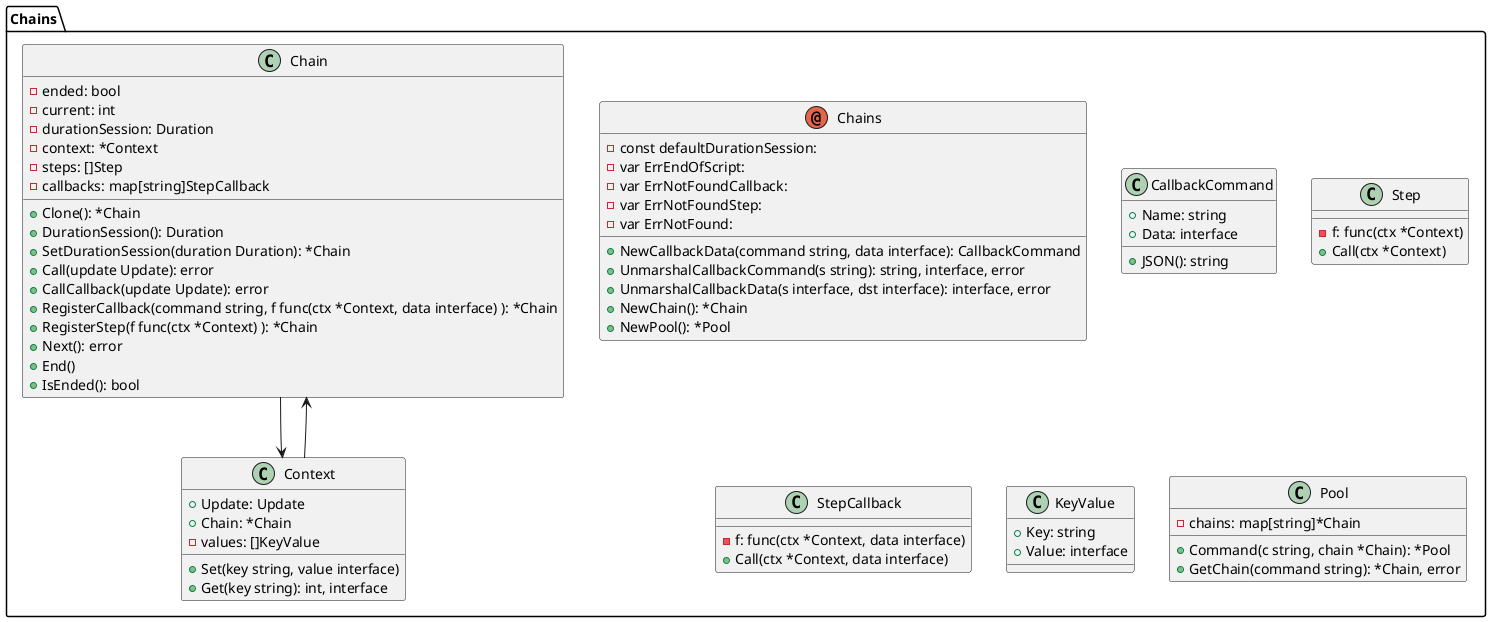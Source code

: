 @startuml
package Chains{
annotation Chains {
-const defaultDurationSession: 
-var ErrEndOfScript: 
-var ErrNotFoundCallback: 
-var ErrNotFoundStep: 
-var ErrNotFound: 
+NewCallbackData(command string, data interface): CallbackCommand
+UnmarshalCallbackCommand(s string): string, interface, error
+UnmarshalCallbackData(s interface, dst interface): interface, error
+NewChain(): *Chain
+NewPool(): *Pool
}
class CallbackCommand {
+Name: string
+Data: interface
+JSON(): string
}
class Chain {
-ended: bool
-current: int
-durationSession: Duration
-context: *Context
-steps: []Step
-callbacks: map[string]StepCallback
+Clone(): *Chain
+DurationSession(): Duration
+SetDurationSession(duration Duration): *Chain
+Call(update Update): error
+CallCallback(update Update): error
+RegisterCallback(command string, f func(ctx *Context, data interface) ): *Chain
+RegisterStep(f func(ctx *Context) ): *Chain
+Next(): error
+End()
+IsEnded(): bool
}
class Step {
-f: func(ctx *Context) 
+Call(ctx *Context)
}
class StepCallback {
-f: func(ctx *Context, data interface) 
+Call(ctx *Context, data interface)
}
class Context {
+Update: Update
+Chain: *Chain
-values: []KeyValue
+Set(key string, value interface)
+Get(key string): int, interface
}
class KeyValue {
+Key: string
+Value: interface

}
class Pool {
-chains: map[string]*Chain
+Command(c string, chain *Chain): *Pool
+GetChain(command string): *Chain, error
}
}
"Chain" --> "Context"
"Context" --> "Chain"

@enduml